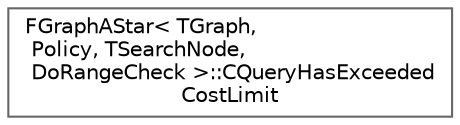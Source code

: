 digraph "Graphical Class Hierarchy"
{
 // INTERACTIVE_SVG=YES
 // LATEX_PDF_SIZE
  bgcolor="transparent";
  edge [fontname=Helvetica,fontsize=10,labelfontname=Helvetica,labelfontsize=10];
  node [fontname=Helvetica,fontsize=10,shape=box,height=0.2,width=0.4];
  rankdir="LR";
  Node0 [id="Node000000",label="FGraphAStar\< TGraph,\l Policy, TSearchNode,\l DoRangeCheck \>::CQueryHasExceeded\lCostLimit",height=0.2,width=0.4,color="grey40", fillcolor="white", style="filled",URL="$d1/d31/structFGraphAStar_1_1CQueryHasExceededCostLimit.html",tooltip=" "];
}
